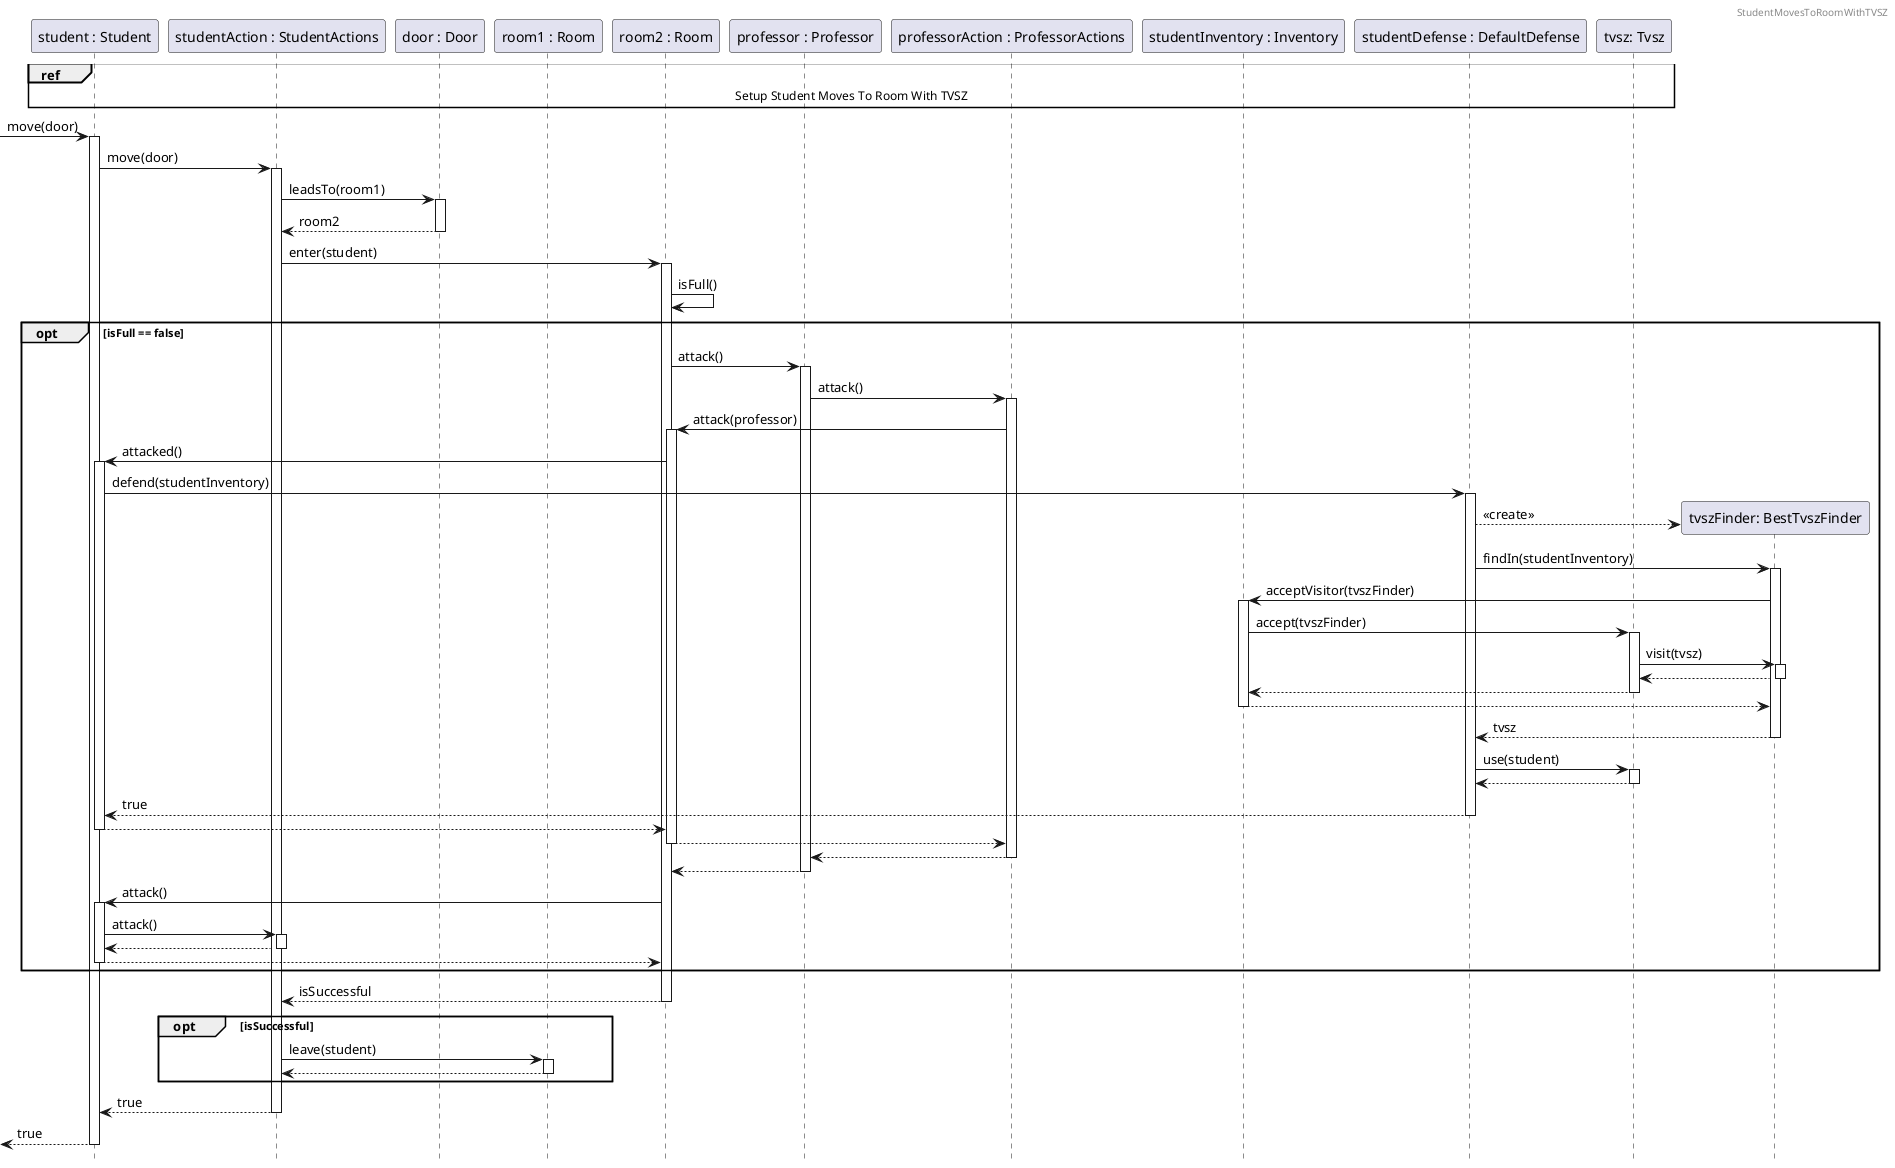 @startuml StudentMovesToRoomWithTVSZ
header StudentMovesToRoomWithTVSZ
hide footbox

participant student as "student : Student"
participant studentAction as "studentAction : StudentActions"
participant door as "door : Door"
participant room1 as "room1 : Room"
participant room2 as "room2 : Room"
participant professor as "professor : Professor"
participant action as "professorAction : ProfessorActions"
participant inventory as "studentInventory : Inventory"
participant defense as "studentDefense : DefaultDefense"
participant tvsz as "tvsz: Tvsz"

ref over student, tvsz : Setup Student Moves To Room With TVSZ


-> student ++: move(door)
student -> studentAction ++: move(door)

studentAction -> door ++: leadsTo(room1)
return room2

studentAction -> room2 ++: enter(student)

room2 -> room2 : isFull()

opt isFull == false

    room2 -> professor ++: attack()
    professor -> action ++: attack()
    action -> room2 ++: attack(professor)
    room2 -> student ++: attacked() 
    student -> defense ++: defend(studentInventory)

    create tvszfinder as "tvszFinder: BestTvszFinder"
    defense --> tvszfinder : <<create>>
    defense -> tvszfinder ++: findIn(studentInventory)
        tvszfinder -> inventory ++: acceptVisitor(tvszFinder)
            inventory -> tvsz ++: accept(tvszFinder)
            tvsz -> tvszfinder ++: visit(tvsz)
            return
            return
            return
            return tvsz

    defense -> tvsz ++: use(student)
    return

    return true
    return 
    return
    return
    return
    

    room2 -> student ++: attack()
    student -> studentAction ++: attack()
    return
    return
    
end

return isSuccessful

opt isSuccessful
    studentAction -> room1 ++: leave(student)
    return
end

return true
return true

@enduml
